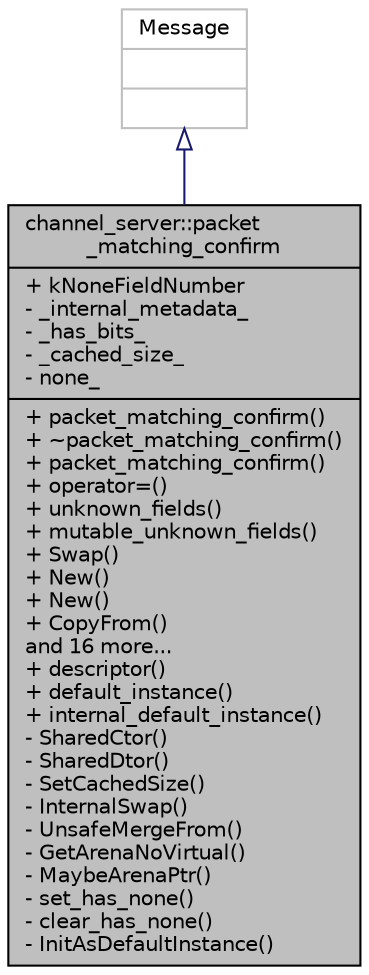 digraph "channel_server::packet_matching_confirm"
{
  edge [fontname="Helvetica",fontsize="10",labelfontname="Helvetica",labelfontsize="10"];
  node [fontname="Helvetica",fontsize="10",shape=record];
  Node2 [label="{channel_server::packet\l_matching_confirm\n|+ kNoneFieldNumber\l- _internal_metadata_\l- _has_bits_\l- _cached_size_\l- none_\l|+ packet_matching_confirm()\l+ ~packet_matching_confirm()\l+ packet_matching_confirm()\l+ operator=()\l+ unknown_fields()\l+ mutable_unknown_fields()\l+ Swap()\l+ New()\l+ New()\l+ CopyFrom()\land 16 more...\l+ descriptor()\l+ default_instance()\l+ internal_default_instance()\l- SharedCtor()\l- SharedDtor()\l- SetCachedSize()\l- InternalSwap()\l- UnsafeMergeFrom()\l- GetArenaNoVirtual()\l- MaybeArenaPtr()\l- set_has_none()\l- clear_has_none()\l- InitAsDefaultInstance()\l}",height=0.2,width=0.4,color="black", fillcolor="grey75", style="filled", fontcolor="black"];
  Node3 -> Node2 [dir="back",color="midnightblue",fontsize="10",style="solid",arrowtail="onormal",fontname="Helvetica"];
  Node3 [label="{Message\n||}",height=0.2,width=0.4,color="grey75", fillcolor="white", style="filled"];
}
